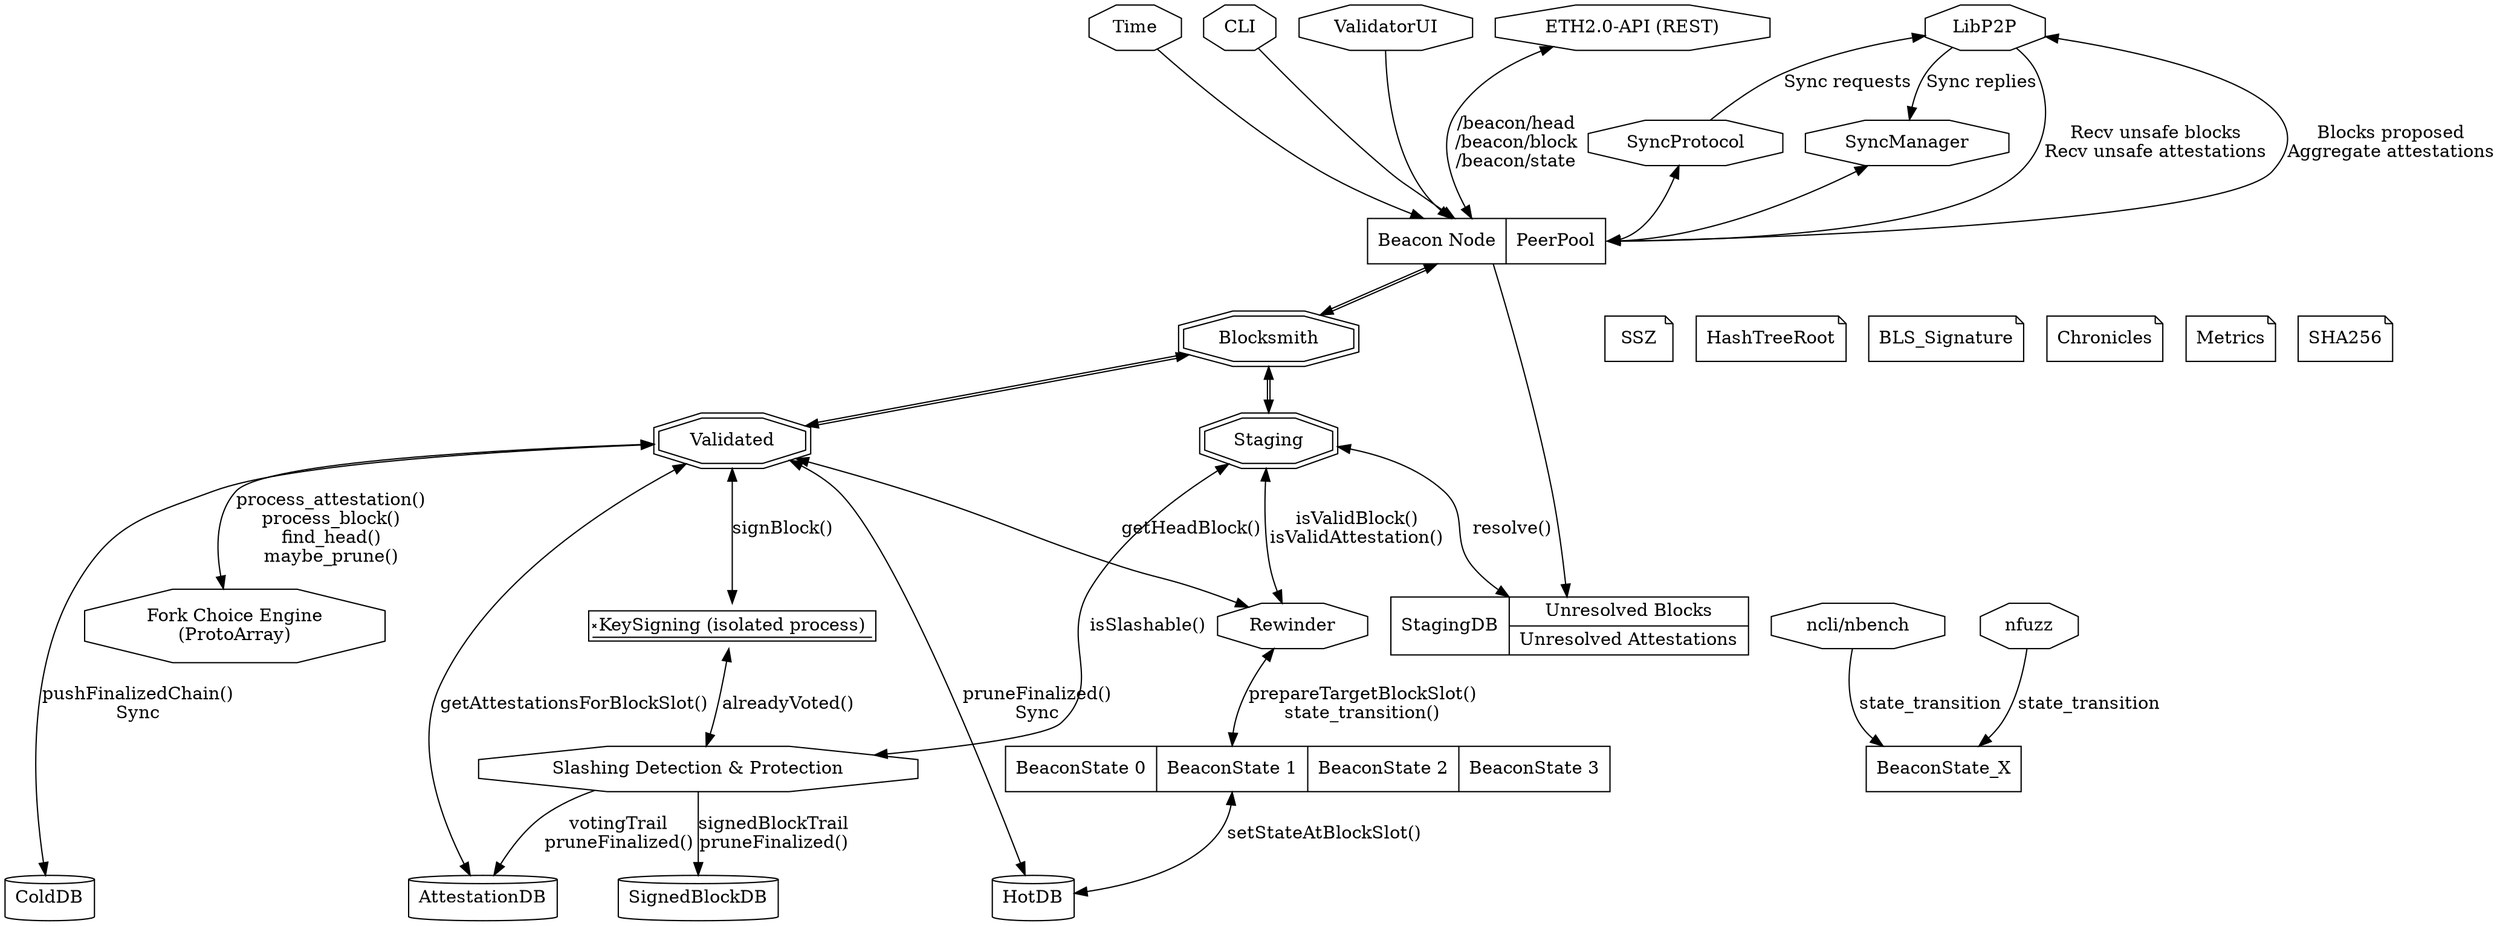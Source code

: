 digraph architecture{
  node [shape = signature]; KeySigning [label="KeySigning (isolated process)"];
  node [shape = octagon]; SyncManager SyncProtocol Time CLI ValidatorUI Slashing LibP2P ETH2_API ncli nfuzz Rewinder ForkChoice;
  ETH2_API [label="ETH2.0-API (REST)"];
  Slashing [label="Slashing Detection & Protection"];
  ForkChoice [label="Fork Choice Engine\n(ProtoArray)"];
  {rank = source; LibP2P ETH2_API CLI Time ValidatorUI;}

  node [shape = record] BeaconNode;
  BeaconNode [label="<nbc>Beacon Node | <PeerPool>PeerPool"]

  ncli [label="ncli/nbench"];
  {rank = same; ncli; nfuzz;}

  node [shape = doubleoctagon]; Blocksmith Staging Validated;
  node [shape = note] SSZ HashTreeRoot BLS_Signature Chronicles Metrics SHA256
  {rank = same; Blocksmith SSZ HashTreeRoot BLS_Signature Chronicles Metrics SHA256;}

  node [shape = record]; StagingDB;
  StagingDB [label="StagingDB | {Unresolved Blocks | Unresolved Attestations}"];

  node [shape = record]; BeaconStatePool;
  node [shape = box]; BeaconState_X;

  BeaconStatePool [label="<bs0>BeaconState 0|<bs1>BeaconState 1|<bs2>BeaconState 2|<bs3>BeaconState 3"];
  {rank = same; BeaconStatePool BeaconState_X;}

  node [shape = cylinder]; AttestationDB HotDB ColdDB;
  {rank = sink; AttestationDB SignedBlockDB HotDB ColdDB;}

  {rank = same; SyncManager SyncProtocol;}

  SyncManager -> BeaconNode:PeerPool [dir=both]
  SyncProtocol -> BeaconNode:PeerPool [dir=both]

  CLI -> BeaconNode
  ValidatorUI -> BeaconNode
  Time -> BeaconNode
  BeaconNode -> Blocksmith [dir=both color="black:black"]
  BeaconNode -> StagingDB
  Blocksmith -> Staging [dir=both color="black:black"]
  Blocksmith -> Validated [dir=both color="black:black"]
  Staging -> StagingDB [dir=both label="resolve()"]

  ncli -> BeaconState_X [label="state_transition"]
  nfuzz -> BeaconState_X [label="state_transition"]

  SyncProtocol -> LibP2P [label="Sync requests"]
  LibP2P -> SyncManager [label="Sync replies"]

  LibP2P -> BeaconNode:PeerPool [label="Recv unsafe blocks\nRecv unsafe attestations"]
  BeaconNode:PeerPool -> LibP2P [label="Blocks proposed\nAggregate attestations"]
  ETH2_API -> BeaconNode [dir="both", label="/beacon/head\n/beacon/block\n/beacon/state"]

  Validated -> ForkChoice [dir="both", label="process_attestation()\nprocess_block()\nfind_head()\nmaybe_prune()"]

  Staging -> Slashing [dir="both", label="isSlashable()"]
  Validated -> KeySigning [dir="both", label="signBlock()"]
  KeySigning -> Slashing [dir="both", label="alreadyVoted()"]
  Slashing -> AttestationDB [label="votingTrail\npruneFinalized()"]
  Slashing -> SignedBlockDB [label="signedBlockTrail\npruneFinalized()"]
  Validated -> AttestationDB [dir="both", label="getAttestationsForBlockSlot()"]

  Validated -> HotDB [dir="both", label="pruneFinalized()\nSync"]

  Rewinder -> BeaconStatePool:bs1 [dir="both", label="prepareTargetBlockSlot()\nstate_transition()"]
  BeaconStatePool:bs1 -> HotDB [dir="both", label="setStateAtBlockSlot()"]

  Staging -> Rewinder [dir="both", label="isValidBlock()\nisValidAttestation()"]
  Validated -> Rewinder [dir="both", label="getHeadBlock()"]


  Validated -> ColdDB [dir="both", label="pushFinalizedChain()\nSync"]
}
